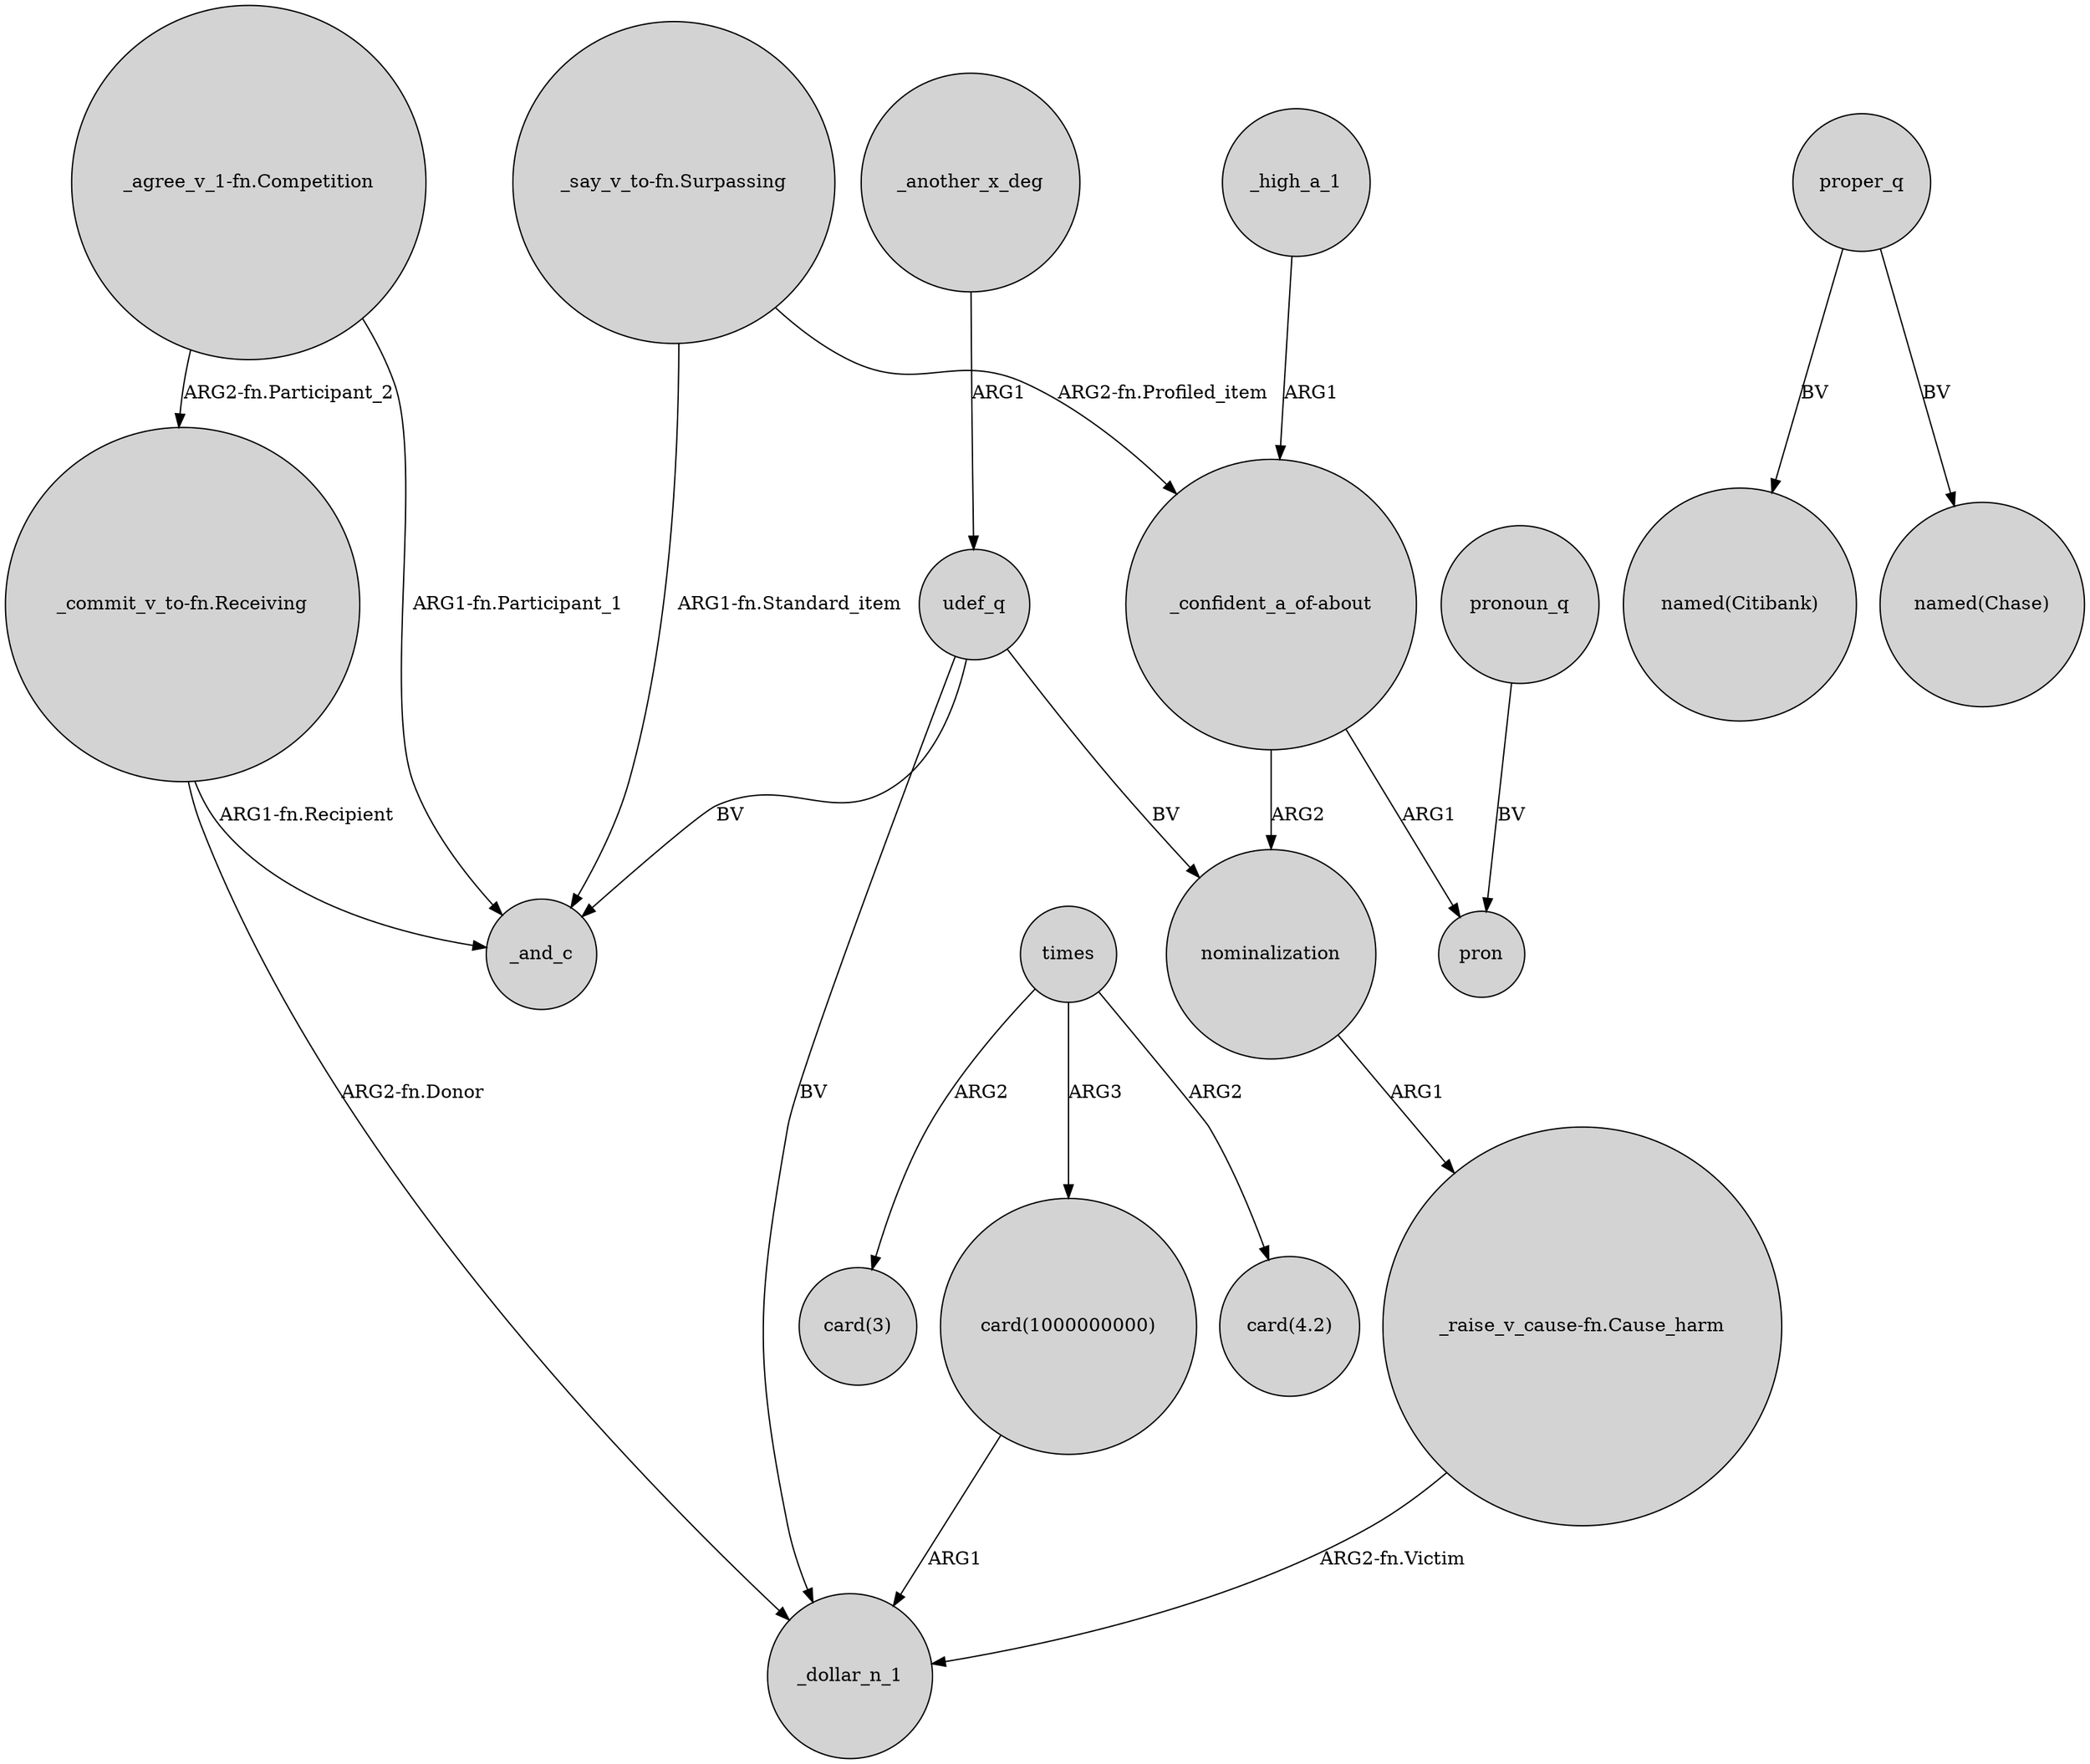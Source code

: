 digraph {
	node [shape=circle style=filled]
	"card(1000000000)" -> _dollar_n_1 [label=ARG1]
	times -> "card(4.2)" [label=ARG2]
	_high_a_1 -> "_confident_a_of-about" [label=ARG1]
	"_agree_v_1-fn.Competition" -> _and_c [label="ARG1-fn.Participant_1"]
	"_commit_v_to-fn.Receiving" -> _dollar_n_1 [label="ARG2-fn.Donor"]
	udef_q -> nominalization [label=BV]
	"_confident_a_of-about" -> nominalization [label=ARG2]
	"_say_v_to-fn.Surpassing" -> "_confident_a_of-about" [label="ARG2-fn.Profiled_item"]
	times -> "card(3)" [label=ARG2]
	nominalization -> "_raise_v_cause-fn.Cause_harm" [label=ARG1]
	udef_q -> _and_c [label=BV]
	times -> "card(1000000000)" [label=ARG3]
	"_confident_a_of-about" -> pron [label=ARG1]
	pronoun_q -> pron [label=BV]
	"_say_v_to-fn.Surpassing" -> _and_c [label="ARG1-fn.Standard_item"]
	"_agree_v_1-fn.Competition" -> "_commit_v_to-fn.Receiving" [label="ARG2-fn.Participant_2"]
	"_raise_v_cause-fn.Cause_harm" -> _dollar_n_1 [label="ARG2-fn.Victim"]
	udef_q -> _dollar_n_1 [label=BV]
	proper_q -> "named(Citibank)" [label=BV]
	_another_x_deg -> udef_q [label=ARG1]
	"_commit_v_to-fn.Receiving" -> _and_c [label="ARG1-fn.Recipient"]
	proper_q -> "named(Chase)" [label=BV]
}
